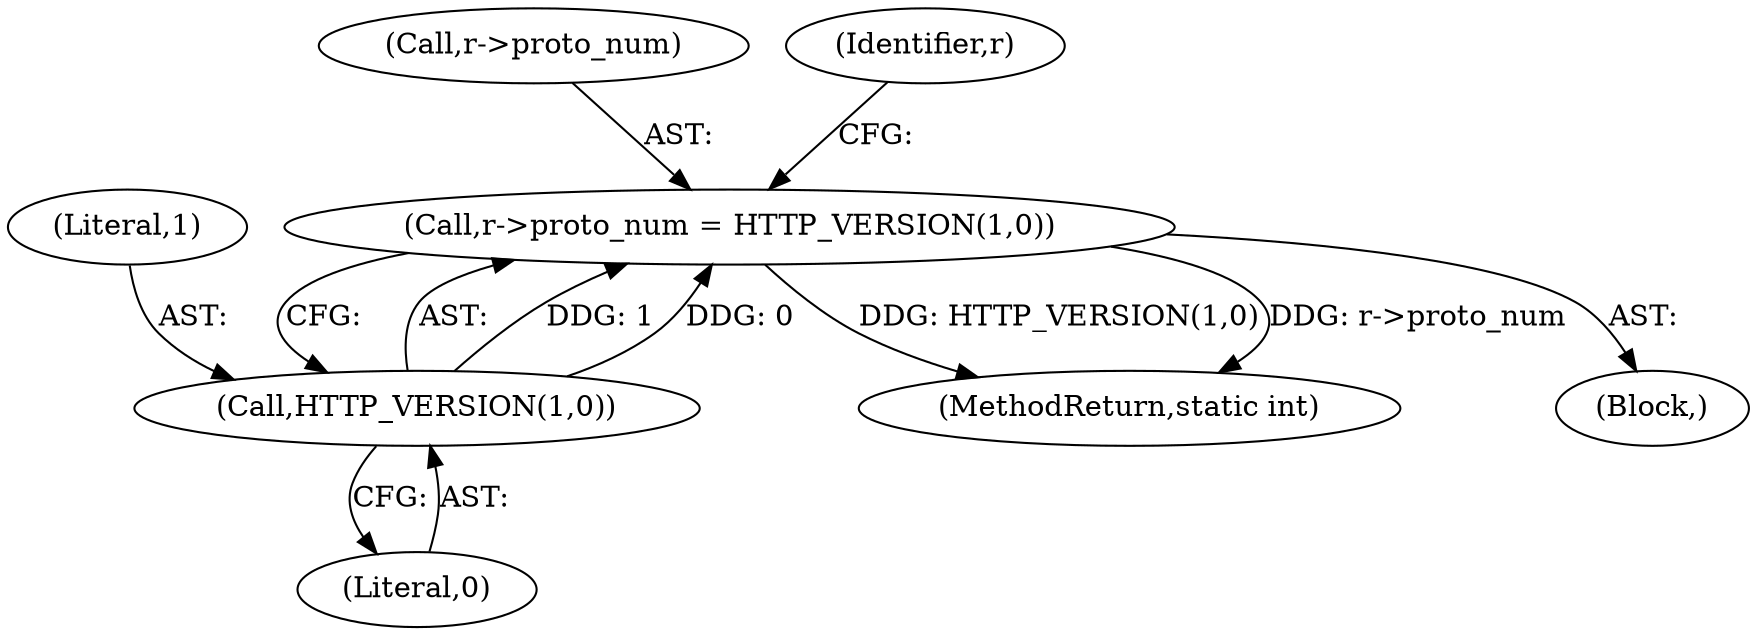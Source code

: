 digraph "0_httpd_6a974059190b8a0c7e499f4ab12fe108127099cb@pointer" {
"1000240" [label="(Call,r->proto_num = HTTP_VERSION(1,0))"];
"1000244" [label="(Call,HTTP_VERSION(1,0))"];
"1000245" [label="(Literal,1)"];
"1000241" [label="(Call,r->proto_num)"];
"1000249" [label="(Identifier,r)"];
"1000246" [label="(Literal,0)"];
"1000240" [label="(Call,r->proto_num = HTTP_VERSION(1,0))"];
"1000205" [label="(Block,)"];
"1000244" [label="(Call,HTTP_VERSION(1,0))"];
"1000635" [label="(MethodReturn,static int)"];
"1000240" -> "1000205"  [label="AST: "];
"1000240" -> "1000244"  [label="CFG: "];
"1000241" -> "1000240"  [label="AST: "];
"1000244" -> "1000240"  [label="AST: "];
"1000249" -> "1000240"  [label="CFG: "];
"1000240" -> "1000635"  [label="DDG: HTTP_VERSION(1,0)"];
"1000240" -> "1000635"  [label="DDG: r->proto_num"];
"1000244" -> "1000240"  [label="DDG: 1"];
"1000244" -> "1000240"  [label="DDG: 0"];
"1000244" -> "1000246"  [label="CFG: "];
"1000245" -> "1000244"  [label="AST: "];
"1000246" -> "1000244"  [label="AST: "];
}
